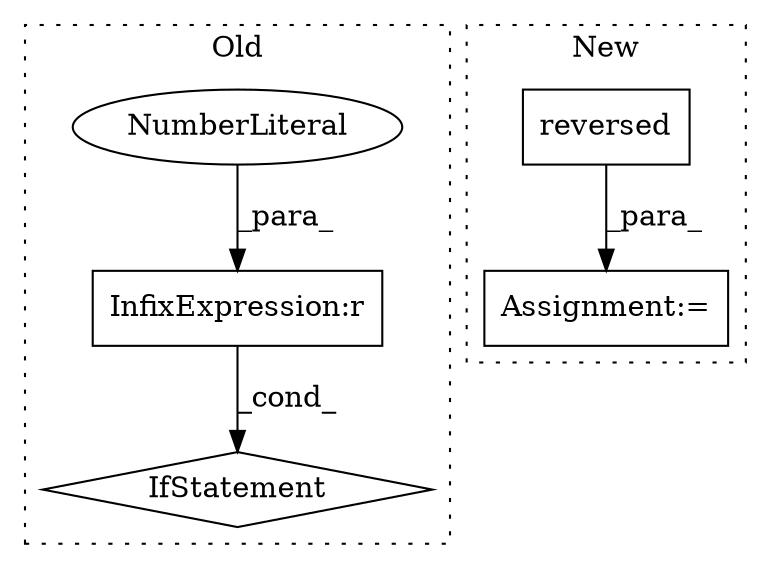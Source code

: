 digraph G {
subgraph cluster0 {
1 [label="IfStatement" a="25" s="5212,5227" l="4,2" shape="diamond"];
4 [label="InfixExpression:r" a="27" s="5222" l="4" shape="box"];
5 [label="NumberLiteral" a="34" s="5226" l="1" shape="ellipse"];
label = "Old";
style="dotted";
}
subgraph cluster1 {
2 [label="reversed" a="32" s="5330,5360" l="9,1" shape="box"];
3 [label="Assignment:=" a="7" s="5329" l="1" shape="box"];
label = "New";
style="dotted";
}
2 -> 3 [label="_para_"];
4 -> 1 [label="_cond_"];
5 -> 4 [label="_para_"];
}